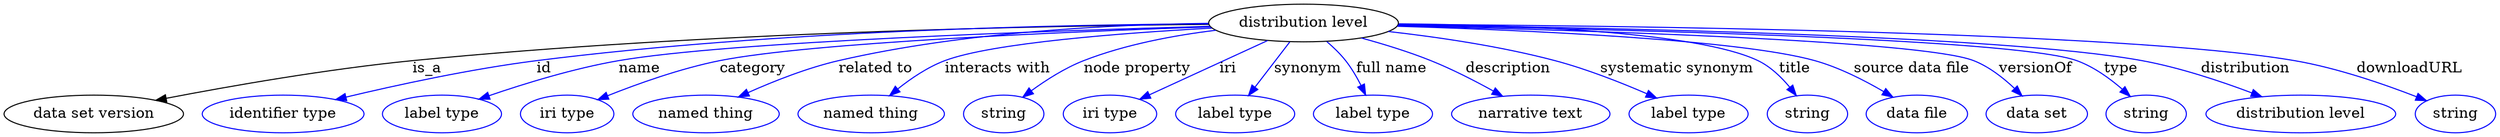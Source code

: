 digraph {
	graph [bb="0,0,1918.4,122"];
	node [label="\N"];
	"distribution level"	[height=0.5,
		label="distribution level",
		pos="998.12,104",
		width=1.9523];
	"data set version"	[height=0.5,
		pos="65.115,18",
		width=1.8088];
	"distribution level" -> "data set version"	[label=is_a,
		lp="322.39,61",
		pos="e,111.82,30.61 927.58,102.54 802.74,101.02 534.88,94.643 310.56,68 245.17,60.232 171.17,44.488 121.69,32.934"];
	id	[color=blue,
		height=0.5,
		label="identifier type",
		pos="208.12,18",
		width=1.652];
	"distribution level" -> id	[color=blue,
		label=id,
		lp="415.56,61",
		pos="e,248.89,31.263 927.9,102.82 817.09,101.64 595.12,95.647 409.23,68 357.29,60.275 299.12,45.406 258.76,34.064",
		style=solid];
	name	[color=blue,
		height=0.5,
		label="label type",
		pos="330.12,18",
		width=1.2425];
	"distribution level" -> name	[color=blue,
		label=name,
		lp="492.27,61",
		pos="e,360.12,31.546 927.81,103.93 826.97,104 635.88,99.373 476.8,68 439.52,60.649 398.64,46.453 369.52,35.226",
		style=solid];
	category	[color=blue,
		height=0.5,
		label="iri type",
		pos="428.12,18",
		width=0.9834];
	"distribution level" -> category	[color=blue,
		label=category,
		lp="582.21,61",
		pos="e,453.31,30.985 927.85,103.38 840.22,102.49 686.28,96.455 557.92,68 524.56,60.604 488.31,46.356 462.61,35.122",
		style=solid];
	"related to"	[color=blue,
		height=0.5,
		label="named thing",
		pos="535.12,18",
		width=1.5019];
	"distribution level" -> "related to"	[color=blue,
		label="related to",
		lp="675.35,61",
		pos="e,562.72,33.778 928.05,102.27 856.69,100.08 743.38,92.557 648.64,68 622.03,61.102 593.64,48.845 571.9,38.316",
		style=solid];
	"interacts with"	[color=blue,
		height=0.5,
		label="named thing",
		pos="661.12,18",
		width=1.5019];
	"distribution level" -> "interacts with"	[color=blue,
		label="interacts with",
		lp="767.02,61",
		pos="e,678.16,35.214 927.82,103.35 871.92,101.42 792.69,93.682 728.3,68 712.94,61.872 697.87,51.416 685.91,41.732",
		style=solid];
	"node property"	[color=blue,
		height=0.5,
		label=string,
		pos="763.12,18",
		width=0.8403];
	"distribution level" -> "node property"	[color=blue,
		label="node property",
		lp="871.19,61",
		pos="e,779.19,33.376 935.09,95.947 903.22,90.848 864.51,82.258 831.97,68 815.92,60.966 799.86,49.829 787.29,39.949",
		style=solid];
	iri	[color=blue,
		height=0.5,
		label="iri type",
		pos="847.12,18",
		width=0.9834];
	"distribution level" -> iri	[color=blue,
		label=iri,
		lp="938.34,61",
		pos="e,870.08,31.773 970.07,87.397 944.28,73.052 906.07,51.797 879.11,36.796",
		style=solid];
	synonym	[color=blue,
		height=0.5,
		label="label type",
		pos="945.12,18",
		width=1.2425];
	"distribution level" -> synonym	[color=blue,
		label=synonym,
		lp="1000.8,61",
		pos="e,955.64,35.687 987.39,86.001 979.87,74.082 969.68,57.94 961.2,44.486",
		style=solid];
	"full name"	[color=blue,
		height=0.5,
		label="label type",
		pos="1052.1,18",
		width=1.2425];
	"distribution level" -> "full name"	[color=blue,
		label="full name",
		lp="1064.7,61",
		pos="e,1046,36.018 1015.2,86.462 1020.4,80.905 1025.9,74.468 1030.1,68 1034.7,61.064 1038.7,53.028 1042.1,45.496",
		style=solid];
	description	[color=blue,
		height=0.5,
		label="narrative text",
		pos="1172.1,18",
		width=1.5834];
	"distribution level" -> description	[color=blue,
		label=description,
		lp="1151.2,61",
		pos="e,1150.3,34.717 1041.5,89.649 1058.5,83.804 1078.1,76.365 1095.1,68 1111.1,60.15 1127.9,49.749 1141.7,40.55",
		style=solid];
	"systematic synonym"	[color=blue,
		height=0.5,
		label="label type",
		pos="1292.1,18",
		width=1.2425];
	"distribution level" -> "systematic synonym"	[color=blue,
		label="systematic synonym",
		lp="1279.1,61",
		pos="e,1266.7,32.94 1060,95.435 1097.2,89.927 1145,81.106 1186.1,68 1210.8,60.134 1237.2,47.915 1257.5,37.646",
		style=solid];
	title	[color=blue,
		height=0.5,
		label=string,
		pos="1385.1,18",
		width=0.8403];
	"distribution level" -> title	[color=blue,
		label=title,
		lp="1370,61",
		pos="e,1375,35.122 1068.1,101.65 1154,98.994 1294,91.149 1340.1,68 1351.5,62.312 1361.3,52.486 1368.9,43.119",
		style=solid];
	"source data file"	[color=blue,
		height=0.5,
		label="data file",
		pos="1472.1,18",
		width=1.0652];
	"distribution level" -> "source data file"	[color=blue,
		label="source data file",
		lp="1460.5,61",
		pos="e,1452.2,33.504 1067.2,100.24 1162.2,95.844 1327.6,85.883 1385.1,68 1405.9,61.527 1427.3,49.594 1443.6,39.126",
		style=solid];
	versionOf	[color=blue,
		height=0.5,
		label="data set",
		pos="1565.1,18",
		width=1.0242];
	"distribution level" -> versionOf	[color=blue,
		label=versionOf,
		lp="1559.1,61",
		pos="e,1551.6,34.836 1068.5,103.52 1189.1,103.53 1429.5,99.442 1507.1,68 1521.1,62.318 1534.2,51.885 1544.4,42.101",
		style=solid];
	type	[color=blue,
		height=0.5,
		label=string,
		pos="1650.1,18",
		width=0.8403];
	"distribution level" -> type	[color=blue,
		label=type,
		lp="1627.2,61",
		pos="e,1636.8,34.412 1067.8,101.33 1214,97.458 1543.6,86.77 1591.1,68 1605.5,62.311 1619,51.673 1629.5,41.759",
		style=solid];
	distribution	[color=blue,
		height=0.5,
		label="distribution level",
		pos="1769.1,18",
		width=1.9523];
	"distribution level" -> distribution	[color=blue,
		label=distribution,
		lp="1722.4,61",
		pos="e,1738.1,34.244 1068.2,101.99 1211.8,99.457 1535.2,91.288 1643.1,68 1672.8,61.596 1704.6,49.157 1728.9,38.414",
		style=solid];
	downloadURL	[color=blue,
		height=0.5,
		label=string,
		pos="1888.1,18",
		width=0.8403];
	"distribution level" -> downloadURL	[color=blue,
		label=downloadURL,
		lp="1847.7,61",
		pos="e,1865.5,30.261 1068.2,102.45 1230.5,100.73 1628.2,93.941 1759.1,68 1793.5,61.189 1830.7,46.158 1856.3,34.528",
		style=solid];
}

